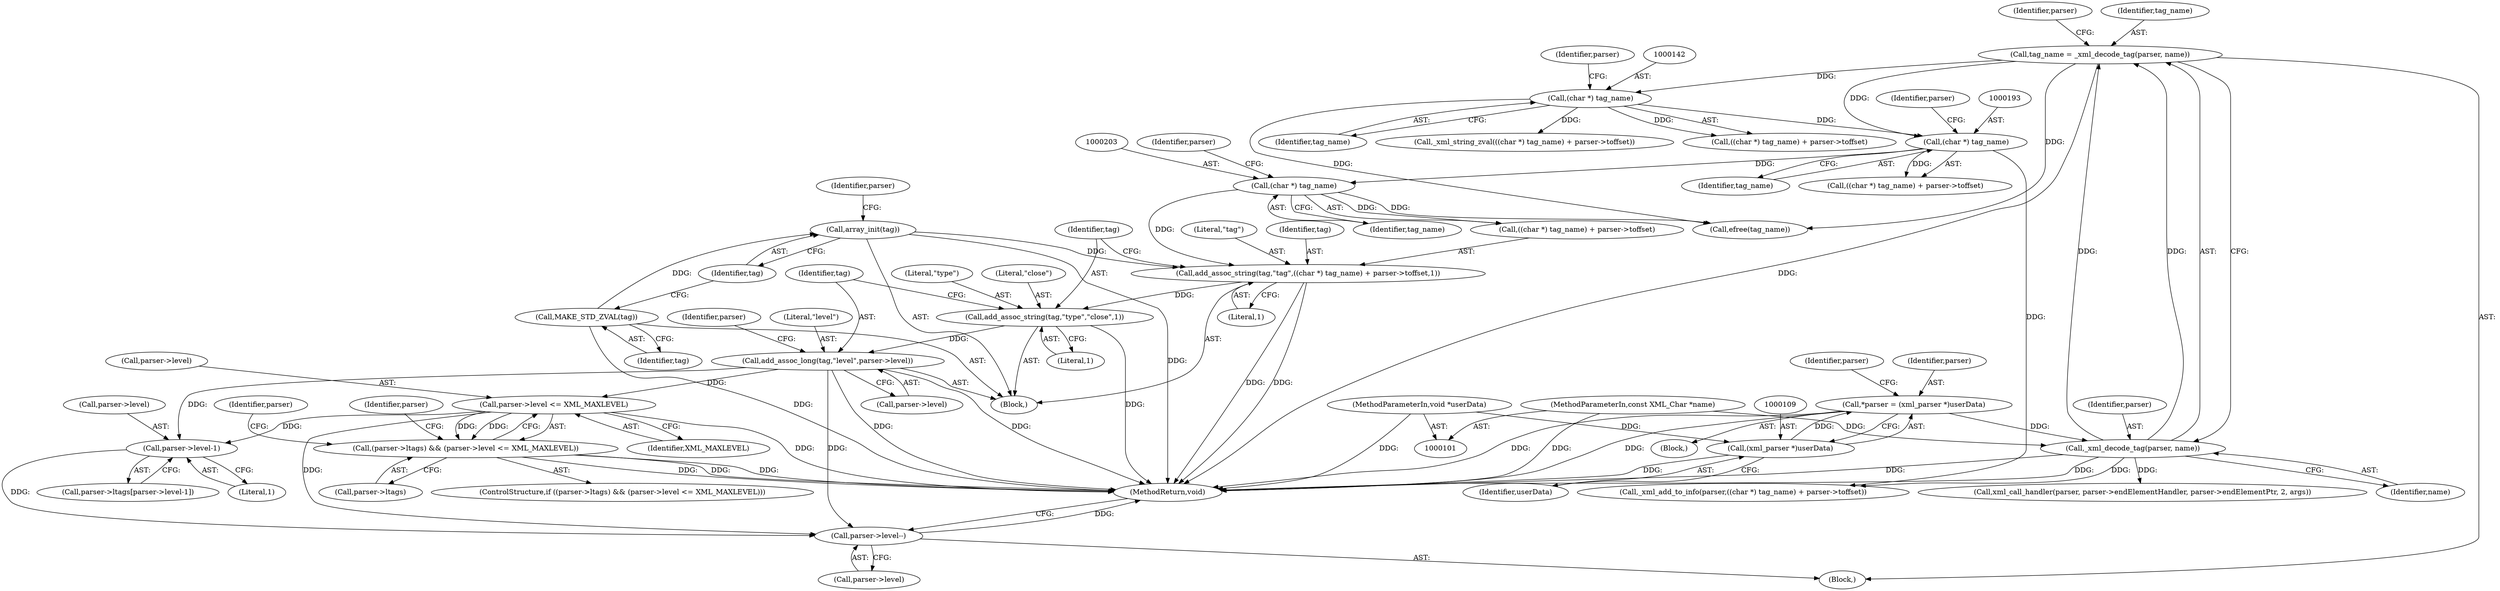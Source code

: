 digraph "0_php_dccda88f27a084bcbbb30198ace12b4e7ae961cc_5@pointer" {
"1000242" [label="(Call,parser->level <= XML_MAXLEVEL)"];
"1000214" [label="(Call,add_assoc_long(tag,\"level\",parser->level))"];
"1000209" [label="(Call,add_assoc_string(tag,\"type\",\"close\",1))"];
"1000198" [label="(Call,add_assoc_string(tag,\"tag\",((char *) tag_name) + parser->toffset,1))"];
"1000187" [label="(Call,array_init(tag))"];
"1000185" [label="(Call,MAKE_STD_ZVAL(tag))"];
"1000202" [label="(Call,(char *) tag_name)"];
"1000192" [label="(Call,(char *) tag_name)"];
"1000117" [label="(Call,tag_name = _xml_decode_tag(parser, name))"];
"1000119" [label="(Call,_xml_decode_tag(parser, name))"];
"1000106" [label="(Call,*parser = (xml_parser *)userData)"];
"1000108" [label="(Call,(xml_parser *)userData)"];
"1000102" [label="(MethodParameterIn,void *userData)"];
"1000103" [label="(MethodParameterIn,const XML_Char *name)"];
"1000141" [label="(Call,(char *) tag_name)"];
"1000238" [label="(Call,(parser->ltags) && (parser->level <= XML_MAXLEVEL))"];
"1000253" [label="(Call,parser->level-1)"];
"1000258" [label="(Call,parser->level--)"];
"1000246" [label="(Identifier,XML_MAXLEVEL)"];
"1000186" [label="(Identifier,tag)"];
"1000120" [label="(Identifier,parser)"];
"1000103" [label="(MethodParameterIn,const XML_Char *name)"];
"1000190" [label="(Identifier,parser)"];
"1000257" [label="(Literal,1)"];
"1000258" [label="(Call,parser->level--)"];
"1000191" [label="(Call,((char *) tag_name) + parser->toffset)"];
"1000210" [label="(Identifier,tag)"];
"1000223" [label="(Identifier,parser)"];
"1000216" [label="(Literal,\"level\")"];
"1000206" [label="(Identifier,parser)"];
"1000145" [label="(Identifier,parser)"];
"1000239" [label="(Call,parser->ltags)"];
"1000202" [label="(Call,(char *) tag_name)"];
"1000262" [label="(MethodReturn,void)"];
"1000108" [label="(Call,(xml_parser *)userData)"];
"1000141" [label="(Call,(char *) tag_name)"];
"1000204" [label="(Identifier,tag_name)"];
"1000192" [label="(Call,(char *) tag_name)"];
"1000213" [label="(Literal,1)"];
"1000143" [label="(Identifier,tag_name)"];
"1000235" [label="(Call,efree(tag_name))"];
"1000185" [label="(Call,MAKE_STD_ZVAL(tag))"];
"1000194" [label="(Identifier,tag_name)"];
"1000243" [label="(Call,parser->level)"];
"1000260" [label="(Identifier,parser)"];
"1000215" [label="(Identifier,tag)"];
"1000102" [label="(MethodParameterIn,void *userData)"];
"1000237" [label="(ControlStructure,if ((parser->ltags) && (parser->level <= XML_MAXLEVEL)))"];
"1000251" [label="(Identifier,parser)"];
"1000242" [label="(Call,parser->level <= XML_MAXLEVEL)"];
"1000198" [label="(Call,add_assoc_string(tag,\"tag\",((char *) tag_name) + parser->toffset,1))"];
"1000189" [label="(Call,_xml_add_to_info(parser,((char *) tag_name) + parser->toffset))"];
"1000184" [label="(Block,)"];
"1000201" [label="(Call,((char *) tag_name) + parser->toffset)"];
"1000200" [label="(Literal,\"tag\")"];
"1000106" [label="(Call,*parser = (xml_parser *)userData)"];
"1000150" [label="(Call,xml_call_handler(parser, parser->endElementHandler, parser->endElementPtr, 2, args))"];
"1000139" [label="(Call,_xml_string_zval(((char *) tag_name) + parser->toffset))"];
"1000199" [label="(Identifier,tag)"];
"1000208" [label="(Literal,1)"];
"1000119" [label="(Call,_xml_decode_tag(parser, name))"];
"1000254" [label="(Call,parser->level)"];
"1000212" [label="(Literal,\"close\")"];
"1000124" [label="(Identifier,parser)"];
"1000107" [label="(Identifier,parser)"];
"1000110" [label="(Identifier,userData)"];
"1000113" [label="(Identifier,parser)"];
"1000253" [label="(Call,parser->level-1)"];
"1000217" [label="(Call,parser->level)"];
"1000117" [label="(Call,tag_name = _xml_decode_tag(parser, name))"];
"1000249" [label="(Call,parser->ltags[parser->level-1])"];
"1000104" [label="(Block,)"];
"1000188" [label="(Identifier,tag)"];
"1000211" [label="(Literal,\"type\")"];
"1000209" [label="(Call,add_assoc_string(tag,\"type\",\"close\",1))"];
"1000140" [label="(Call,((char *) tag_name) + parser->toffset)"];
"1000259" [label="(Call,parser->level)"];
"1000214" [label="(Call,add_assoc_long(tag,\"level\",parser->level))"];
"1000121" [label="(Identifier,name)"];
"1000238" [label="(Call,(parser->ltags) && (parser->level <= XML_MAXLEVEL))"];
"1000187" [label="(Call,array_init(tag))"];
"1000114" [label="(Block,)"];
"1000118" [label="(Identifier,tag_name)"];
"1000196" [label="(Identifier,parser)"];
"1000242" -> "1000238"  [label="AST: "];
"1000242" -> "1000246"  [label="CFG: "];
"1000243" -> "1000242"  [label="AST: "];
"1000246" -> "1000242"  [label="AST: "];
"1000238" -> "1000242"  [label="CFG: "];
"1000242" -> "1000262"  [label="DDG: "];
"1000242" -> "1000238"  [label="DDG: "];
"1000242" -> "1000238"  [label="DDG: "];
"1000214" -> "1000242"  [label="DDG: "];
"1000242" -> "1000253"  [label="DDG: "];
"1000242" -> "1000258"  [label="DDG: "];
"1000214" -> "1000184"  [label="AST: "];
"1000214" -> "1000217"  [label="CFG: "];
"1000215" -> "1000214"  [label="AST: "];
"1000216" -> "1000214"  [label="AST: "];
"1000217" -> "1000214"  [label="AST: "];
"1000223" -> "1000214"  [label="CFG: "];
"1000214" -> "1000262"  [label="DDG: "];
"1000214" -> "1000262"  [label="DDG: "];
"1000209" -> "1000214"  [label="DDG: "];
"1000214" -> "1000253"  [label="DDG: "];
"1000214" -> "1000258"  [label="DDG: "];
"1000209" -> "1000184"  [label="AST: "];
"1000209" -> "1000213"  [label="CFG: "];
"1000210" -> "1000209"  [label="AST: "];
"1000211" -> "1000209"  [label="AST: "];
"1000212" -> "1000209"  [label="AST: "];
"1000213" -> "1000209"  [label="AST: "];
"1000215" -> "1000209"  [label="CFG: "];
"1000209" -> "1000262"  [label="DDG: "];
"1000198" -> "1000209"  [label="DDG: "];
"1000198" -> "1000184"  [label="AST: "];
"1000198" -> "1000208"  [label="CFG: "];
"1000199" -> "1000198"  [label="AST: "];
"1000200" -> "1000198"  [label="AST: "];
"1000201" -> "1000198"  [label="AST: "];
"1000208" -> "1000198"  [label="AST: "];
"1000210" -> "1000198"  [label="CFG: "];
"1000198" -> "1000262"  [label="DDG: "];
"1000198" -> "1000262"  [label="DDG: "];
"1000187" -> "1000198"  [label="DDG: "];
"1000202" -> "1000198"  [label="DDG: "];
"1000187" -> "1000184"  [label="AST: "];
"1000187" -> "1000188"  [label="CFG: "];
"1000188" -> "1000187"  [label="AST: "];
"1000190" -> "1000187"  [label="CFG: "];
"1000187" -> "1000262"  [label="DDG: "];
"1000185" -> "1000187"  [label="DDG: "];
"1000185" -> "1000184"  [label="AST: "];
"1000185" -> "1000186"  [label="CFG: "];
"1000186" -> "1000185"  [label="AST: "];
"1000188" -> "1000185"  [label="CFG: "];
"1000185" -> "1000262"  [label="DDG: "];
"1000202" -> "1000201"  [label="AST: "];
"1000202" -> "1000204"  [label="CFG: "];
"1000203" -> "1000202"  [label="AST: "];
"1000204" -> "1000202"  [label="AST: "];
"1000206" -> "1000202"  [label="CFG: "];
"1000202" -> "1000201"  [label="DDG: "];
"1000192" -> "1000202"  [label="DDG: "];
"1000202" -> "1000235"  [label="DDG: "];
"1000192" -> "1000191"  [label="AST: "];
"1000192" -> "1000194"  [label="CFG: "];
"1000193" -> "1000192"  [label="AST: "];
"1000194" -> "1000192"  [label="AST: "];
"1000196" -> "1000192"  [label="CFG: "];
"1000192" -> "1000189"  [label="DDG: "];
"1000192" -> "1000191"  [label="DDG: "];
"1000117" -> "1000192"  [label="DDG: "];
"1000141" -> "1000192"  [label="DDG: "];
"1000117" -> "1000114"  [label="AST: "];
"1000117" -> "1000119"  [label="CFG: "];
"1000118" -> "1000117"  [label="AST: "];
"1000119" -> "1000117"  [label="AST: "];
"1000124" -> "1000117"  [label="CFG: "];
"1000117" -> "1000262"  [label="DDG: "];
"1000119" -> "1000117"  [label="DDG: "];
"1000119" -> "1000117"  [label="DDG: "];
"1000117" -> "1000141"  [label="DDG: "];
"1000117" -> "1000235"  [label="DDG: "];
"1000119" -> "1000121"  [label="CFG: "];
"1000120" -> "1000119"  [label="AST: "];
"1000121" -> "1000119"  [label="AST: "];
"1000119" -> "1000262"  [label="DDG: "];
"1000119" -> "1000262"  [label="DDG: "];
"1000106" -> "1000119"  [label="DDG: "];
"1000103" -> "1000119"  [label="DDG: "];
"1000119" -> "1000150"  [label="DDG: "];
"1000119" -> "1000189"  [label="DDG: "];
"1000106" -> "1000104"  [label="AST: "];
"1000106" -> "1000108"  [label="CFG: "];
"1000107" -> "1000106"  [label="AST: "];
"1000108" -> "1000106"  [label="AST: "];
"1000113" -> "1000106"  [label="CFG: "];
"1000106" -> "1000262"  [label="DDG: "];
"1000106" -> "1000262"  [label="DDG: "];
"1000108" -> "1000106"  [label="DDG: "];
"1000108" -> "1000110"  [label="CFG: "];
"1000109" -> "1000108"  [label="AST: "];
"1000110" -> "1000108"  [label="AST: "];
"1000108" -> "1000262"  [label="DDG: "];
"1000102" -> "1000108"  [label="DDG: "];
"1000102" -> "1000101"  [label="AST: "];
"1000102" -> "1000262"  [label="DDG: "];
"1000103" -> "1000101"  [label="AST: "];
"1000103" -> "1000262"  [label="DDG: "];
"1000141" -> "1000140"  [label="AST: "];
"1000141" -> "1000143"  [label="CFG: "];
"1000142" -> "1000141"  [label="AST: "];
"1000143" -> "1000141"  [label="AST: "];
"1000145" -> "1000141"  [label="CFG: "];
"1000141" -> "1000139"  [label="DDG: "];
"1000141" -> "1000140"  [label="DDG: "];
"1000141" -> "1000235"  [label="DDG: "];
"1000238" -> "1000237"  [label="AST: "];
"1000238" -> "1000239"  [label="CFG: "];
"1000239" -> "1000238"  [label="AST: "];
"1000251" -> "1000238"  [label="CFG: "];
"1000260" -> "1000238"  [label="CFG: "];
"1000238" -> "1000262"  [label="DDG: "];
"1000238" -> "1000262"  [label="DDG: "];
"1000238" -> "1000262"  [label="DDG: "];
"1000253" -> "1000249"  [label="AST: "];
"1000253" -> "1000257"  [label="CFG: "];
"1000254" -> "1000253"  [label="AST: "];
"1000257" -> "1000253"  [label="AST: "];
"1000249" -> "1000253"  [label="CFG: "];
"1000253" -> "1000258"  [label="DDG: "];
"1000258" -> "1000114"  [label="AST: "];
"1000258" -> "1000259"  [label="CFG: "];
"1000259" -> "1000258"  [label="AST: "];
"1000262" -> "1000258"  [label="CFG: "];
"1000258" -> "1000262"  [label="DDG: "];
}
